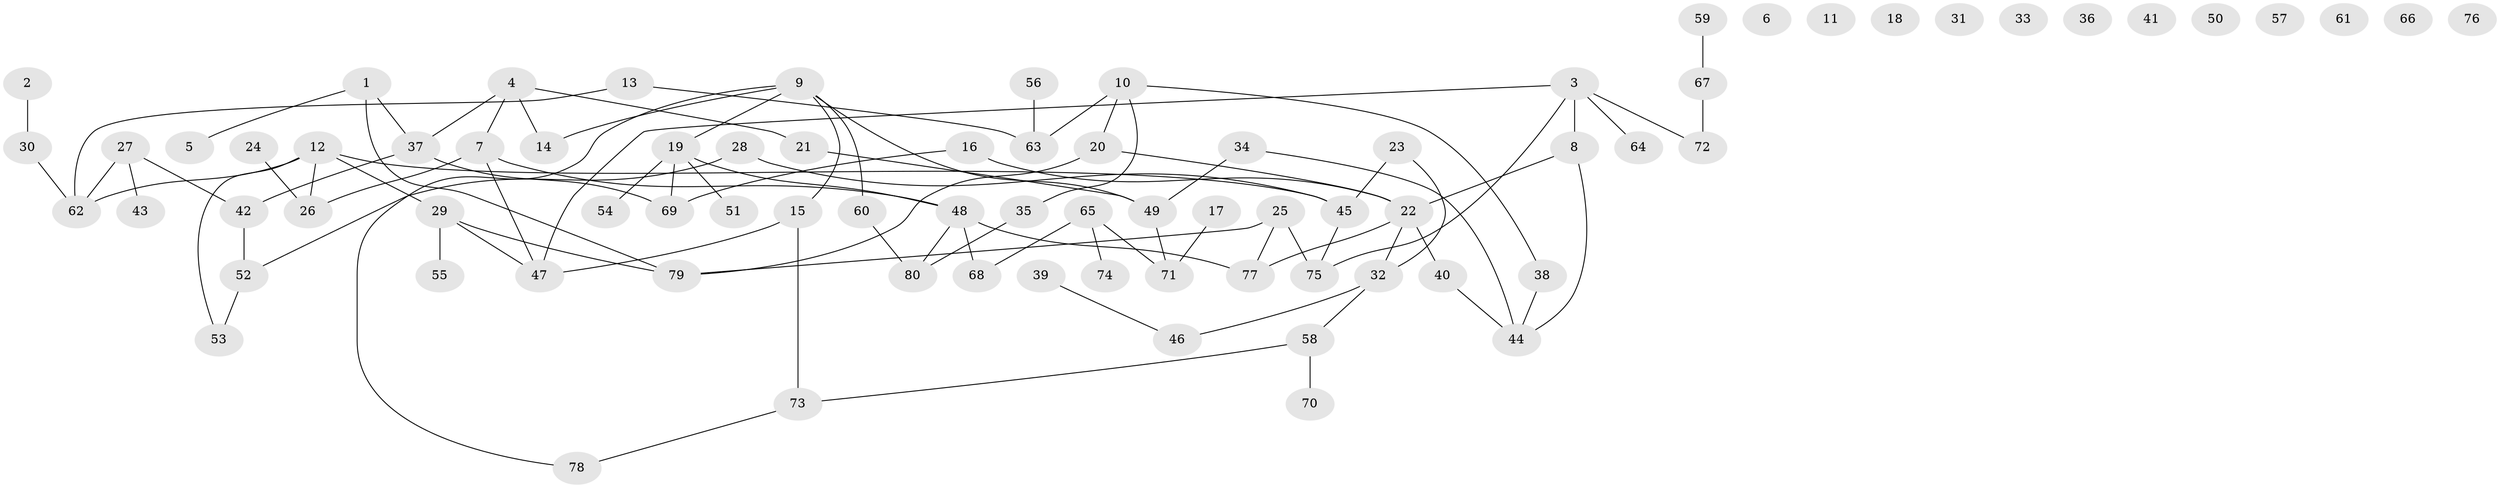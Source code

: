 // coarse degree distribution, {1: 0.25, 0: 0.5, 2: 0.125, 6: 0.041666666666666664, 3: 0.041666666666666664, 7: 0.041666666666666664}
// Generated by graph-tools (version 1.1) at 2025/43/03/04/25 21:43:57]
// undirected, 80 vertices, 92 edges
graph export_dot {
graph [start="1"]
  node [color=gray90,style=filled];
  1;
  2;
  3;
  4;
  5;
  6;
  7;
  8;
  9;
  10;
  11;
  12;
  13;
  14;
  15;
  16;
  17;
  18;
  19;
  20;
  21;
  22;
  23;
  24;
  25;
  26;
  27;
  28;
  29;
  30;
  31;
  32;
  33;
  34;
  35;
  36;
  37;
  38;
  39;
  40;
  41;
  42;
  43;
  44;
  45;
  46;
  47;
  48;
  49;
  50;
  51;
  52;
  53;
  54;
  55;
  56;
  57;
  58;
  59;
  60;
  61;
  62;
  63;
  64;
  65;
  66;
  67;
  68;
  69;
  70;
  71;
  72;
  73;
  74;
  75;
  76;
  77;
  78;
  79;
  80;
  1 -- 5;
  1 -- 37;
  1 -- 79;
  2 -- 30;
  3 -- 8;
  3 -- 47;
  3 -- 64;
  3 -- 72;
  3 -- 75;
  4 -- 7;
  4 -- 14;
  4 -- 21;
  4 -- 37;
  7 -- 26;
  7 -- 47;
  7 -- 48;
  8 -- 22;
  8 -- 44;
  9 -- 14;
  9 -- 15;
  9 -- 19;
  9 -- 49;
  9 -- 60;
  9 -- 78;
  10 -- 20;
  10 -- 35;
  10 -- 38;
  10 -- 63;
  12 -- 26;
  12 -- 29;
  12 -- 45;
  12 -- 53;
  12 -- 62;
  13 -- 62;
  13 -- 63;
  15 -- 47;
  15 -- 73;
  16 -- 22;
  16 -- 69;
  17 -- 71;
  19 -- 48;
  19 -- 51;
  19 -- 54;
  19 -- 69;
  20 -- 22;
  20 -- 79;
  21 -- 49;
  22 -- 32;
  22 -- 40;
  22 -- 77;
  23 -- 32;
  23 -- 45;
  24 -- 26;
  25 -- 75;
  25 -- 77;
  25 -- 79;
  27 -- 42;
  27 -- 43;
  27 -- 62;
  28 -- 45;
  28 -- 52;
  29 -- 47;
  29 -- 55;
  29 -- 79;
  30 -- 62;
  32 -- 46;
  32 -- 58;
  34 -- 44;
  34 -- 49;
  35 -- 80;
  37 -- 42;
  37 -- 69;
  38 -- 44;
  39 -- 46;
  40 -- 44;
  42 -- 52;
  45 -- 75;
  48 -- 68;
  48 -- 77;
  48 -- 80;
  49 -- 71;
  52 -- 53;
  56 -- 63;
  58 -- 70;
  58 -- 73;
  59 -- 67;
  60 -- 80;
  65 -- 68;
  65 -- 71;
  65 -- 74;
  67 -- 72;
  73 -- 78;
}

